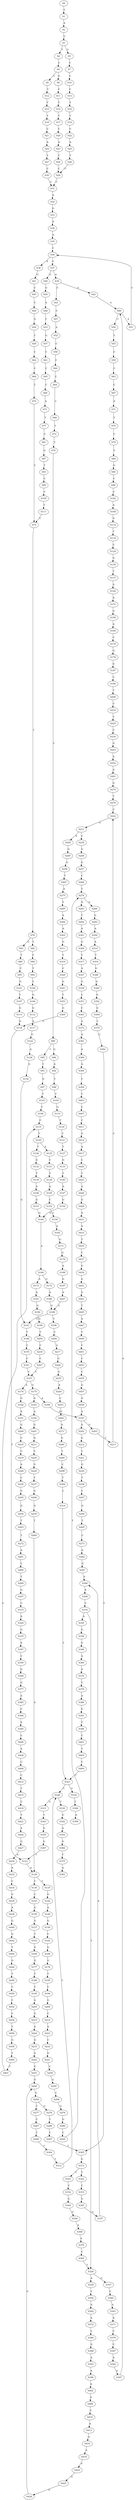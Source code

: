 strict digraph  {
	S0 -> S1 [ label = C ];
	S1 -> S2 [ label = A ];
	S2 -> S3 [ label = C ];
	S3 -> S4 [ label = T ];
	S3 -> S5 [ label = G ];
	S4 -> S6 [ label = C ];
	S5 -> S7 [ label = C ];
	S6 -> S8 [ label = G ];
	S6 -> S9 [ label = C ];
	S7 -> S10 [ label = C ];
	S8 -> S11 [ label = C ];
	S9 -> S12 [ label = T ];
	S10 -> S13 [ label = C ];
	S11 -> S14 [ label = T ];
	S12 -> S15 [ label = T ];
	S13 -> S16 [ label = T ];
	S14 -> S17 [ label = T ];
	S15 -> S18 [ label = T ];
	S16 -> S19 [ label = T ];
	S17 -> S20 [ label = C ];
	S18 -> S21 [ label = C ];
	S19 -> S22 [ label = C ];
	S20 -> S23 [ label = A ];
	S21 -> S24 [ label = A ];
	S22 -> S25 [ label = A ];
	S23 -> S26 [ label = T ];
	S24 -> S27 [ label = T ];
	S25 -> S28 [ label = T ];
	S26 -> S29 [ label = C ];
	S27 -> S30 [ label = C ];
	S28 -> S29 [ label = C ];
	S29 -> S31 [ label = C ];
	S30 -> S31 [ label = C ];
	S31 -> S32 [ label = A ];
	S32 -> S33 [ label = G ];
	S33 -> S34 [ label = A ];
	S34 -> S35 [ label = A ];
	S35 -> S36 [ label = C ];
	S36 -> S37 [ label = C ];
	S36 -> S38 [ label = A ];
	S37 -> S39 [ label = A ];
	S37 -> S40 [ label = G ];
	S38 -> S41 [ label = G ];
	S39 -> S42 [ label = G ];
	S39 -> S43 [ label = C ];
	S40 -> S44 [ label = G ];
	S41 -> S45 [ label = C ];
	S42 -> S46 [ label = A ];
	S43 -> S47 [ label = C ];
	S44 -> S48 [ label = A ];
	S45 -> S49 [ label = C ];
	S46 -> S50 [ label = C ];
	S46 -> S51 [ label = A ];
	S47 -> S52 [ label = A ];
	S48 -> S53 [ label = C ];
	S49 -> S54 [ label = G ];
	S50 -> S55 [ label = T ];
	S51 -> S36 [ label = C ];
	S52 -> S56 [ label = C ];
	S53 -> S57 [ label = G ];
	S54 -> S58 [ label = T ];
	S55 -> S59 [ label = C ];
	S56 -> S60 [ label = C ];
	S57 -> S61 [ label = C ];
	S58 -> S62 [ label = C ];
	S59 -> S63 [ label = C ];
	S60 -> S64 [ label = C ];
	S61 -> S65 [ label = C ];
	S62 -> S66 [ label = C ];
	S63 -> S67 [ label = C ];
	S64 -> S68 [ label = C ];
	S65 -> S69 [ label = C ];
	S66 -> S70 [ label = T ];
	S67 -> S71 [ label = A ];
	S68 -> S72 [ label = T ];
	S69 -> S73 [ label = A ];
	S70 -> S74 [ label = C ];
	S71 -> S75 [ label = T ];
	S72 -> S76 [ label = T ];
	S73 -> S77 [ label = T ];
	S74 -> S78 [ label = T ];
	S75 -> S79 [ label = C ];
	S76 -> S80 [ label = C ];
	S77 -> S81 [ label = C ];
	S78 -> S82 [ label = T ];
	S78 -> S83 [ label = G ];
	S79 -> S84 [ label = T ];
	S80 -> S85 [ label = C ];
	S80 -> S86 [ label = G ];
	S81 -> S87 [ label = G ];
	S82 -> S88 [ label = C ];
	S83 -> S89 [ label = T ];
	S84 -> S90 [ label = G ];
	S85 -> S91 [ label = T ];
	S86 -> S92 [ label = A ];
	S87 -> S93 [ label = T ];
	S88 -> S94 [ label = T ];
	S89 -> S95 [ label = C ];
	S90 -> S96 [ label = C ];
	S91 -> S97 [ label = G ];
	S92 -> S98 [ label = T ];
	S93 -> S99 [ label = C ];
	S94 -> S100 [ label = C ];
	S95 -> S101 [ label = G ];
	S96 -> S102 [ label = C ];
	S97 -> S103 [ label = T ];
	S98 -> S104 [ label = C ];
	S99 -> S105 [ label = C ];
	S100 -> S106 [ label = G ];
	S101 -> S107 [ label = T ];
	S102 -> S108 [ label = A ];
	S103 -> S109 [ label = C ];
	S104 -> S110 [ label = G ];
	S105 -> S111 [ label = T ];
	S106 -> S112 [ label = G ];
	S107 -> S113 [ label = G ];
	S108 -> S114 [ label = G ];
	S109 -> S115 [ label = C ];
	S110 -> S116 [ label = T ];
	S111 -> S74 [ label = C ];
	S112 -> S117 [ label = A ];
	S113 -> S118 [ label = G ];
	S114 -> S119 [ label = T ];
	S115 -> S120 [ label = T ];
	S116 -> S121 [ label = T ];
	S117 -> S122 [ label = G ];
	S118 -> S123 [ label = T ];
	S119 -> S124 [ label = C ];
	S120 -> S125 [ label = A ];
	S120 -> S126 [ label = T ];
	S121 -> S127 [ label = T ];
	S122 -> S128 [ label = A ];
	S123 -> S129 [ label = A ];
	S124 -> S130 [ label = G ];
	S125 -> S131 [ label = C ];
	S126 -> S132 [ label = G ];
	S127 -> S133 [ label = G ];
	S128 -> S134 [ label = G ];
	S129 -> S135 [ label = T ];
	S129 -> S136 [ label = C ];
	S130 -> S137 [ label = T ];
	S131 -> S138 [ label = T ];
	S132 -> S139 [ label = T ];
	S133 -> S140 [ label = T ];
	S134 -> S141 [ label = G ];
	S135 -> S142 [ label = G ];
	S136 -> S143 [ label = C ];
	S137 -> S144 [ label = A ];
	S138 -> S145 [ label = A ];
	S139 -> S146 [ label = A ];
	S140 -> S147 [ label = A ];
	S141 -> S148 [ label = T ];
	S142 -> S149 [ label = A ];
	S143 -> S150 [ label = G ];
	S144 -> S151 [ label = A ];
	S145 -> S152 [ label = C ];
	S146 -> S153 [ label = G ];
	S147 -> S154 [ label = G ];
	S148 -> S155 [ label = C ];
	S149 -> S156 [ label = G ];
	S150 -> S157 [ label = G ];
	S151 -> S158 [ label = G ];
	S152 -> S159 [ label = C ];
	S153 -> S160 [ label = G ];
	S154 -> S160 [ label = G ];
	S155 -> S161 [ label = C ];
	S156 -> S162 [ label = C ];
	S157 -> S163 [ label = T ];
	S158 -> S164 [ label = A ];
	S159 -> S165 [ label = A ];
	S160 -> S166 [ label = A ];
	S161 -> S167 [ label = C ];
	S162 -> S168 [ label = G ];
	S163 -> S169 [ label = G ];
	S164 -> S170 [ label = C ];
	S165 -> S171 [ label = G ];
	S166 -> S172 [ label = G ];
	S166 -> S173 [ label = A ];
	S167 -> S174 [ label = A ];
	S167 -> S175 [ label = G ];
	S168 -> S176 [ label = G ];
	S169 -> S177 [ label = G ];
	S170 -> S178 [ label = G ];
	S171 -> S179 [ label = G ];
	S172 -> S180 [ label = A ];
	S173 -> S181 [ label = A ];
	S174 -> S182 [ label = G ];
	S175 -> S183 [ label = G ];
	S175 -> S184 [ label = A ];
	S176 -> S185 [ label = T ];
	S177 -> S186 [ label = T ];
	S178 -> S187 [ label = G ];
	S179 -> S188 [ label = A ];
	S180 -> S189 [ label = G ];
	S181 -> S190 [ label = G ];
	S182 -> S191 [ label = A ];
	S183 -> S192 [ label = A ];
	S184 -> S193 [ label = A ];
	S185 -> S194 [ label = C ];
	S186 -> S195 [ label = T ];
	S187 -> S196 [ label = C ];
	S188 -> S197 [ label = G ];
	S189 -> S198 [ label = T ];
	S189 -> S141 [ label = G ];
	S190 -> S199 [ label = G ];
	S191 -> S200 [ label = G ];
	S192 -> S201 [ label = G ];
	S193 -> S202 [ label = A ];
	S193 -> S203 [ label = G ];
	S194 -> S204 [ label = G ];
	S195 -> S205 [ label = A ];
	S196 -> S206 [ label = T ];
	S197 -> S207 [ label = A ];
	S198 -> S208 [ label = C ];
	S199 -> S209 [ label = T ];
	S200 -> S210 [ label = C ];
	S201 -> S211 [ label = G ];
	S202 -> S212 [ label = G ];
	S203 -> S213 [ label = T ];
	S204 -> S214 [ label = C ];
	S205 -> S215 [ label = G ];
	S206 -> S216 [ label = C ];
	S207 -> S189 [ label = G ];
	S208 -> S217 [ label = A ];
	S209 -> S218 [ label = C ];
	S210 -> S219 [ label = C ];
	S211 -> S220 [ label = C ];
	S212 -> S221 [ label = T ];
	S213 -> S222 [ label = C ];
	S214 -> S223 [ label = A ];
	S215 -> S224 [ label = A ];
	S216 -> S225 [ label = T ];
	S217 -> S226 [ label = G ];
	S218 -> S227 [ label = C ];
	S219 -> S228 [ label = A ];
	S220 -> S229 [ label = G ];
	S221 -> S230 [ label = G ];
	S222 -> S231 [ label = G ];
	S223 -> S232 [ label = C ];
	S224 -> S233 [ label = A ];
	S225 -> S234 [ label = C ];
	S226 -> S235 [ label = G ];
	S227 -> S167 [ label = C ];
	S228 -> S236 [ label = C ];
	S229 -> S237 [ label = T ];
	S230 -> S238 [ label = T ];
	S231 -> S239 [ label = C ];
	S231 -> S240 [ label = A ];
	S232 -> S241 [ label = G ];
	S233 -> S242 [ label = G ];
	S234 -> S243 [ label = G ];
	S235 -> S244 [ label = A ];
	S236 -> S245 [ label = G ];
	S237 -> S246 [ label = G ];
	S238 -> S247 [ label = C ];
	S239 -> S248 [ label = G ];
	S240 -> S249 [ label = G ];
	S241 -> S250 [ label = C ];
	S242 -> S251 [ label = G ];
	S243 -> S252 [ label = A ];
	S244 -> S253 [ label = C ];
	S245 -> S254 [ label = G ];
	S246 -> S255 [ label = G ];
	S247 -> S256 [ label = G ];
	S248 -> S257 [ label = G ];
	S249 -> S258 [ label = G ];
	S250 -> S259 [ label = G ];
	S251 -> S260 [ label = G ];
	S252 -> S261 [ label = A ];
	S253 -> S262 [ label = C ];
	S254 -> S263 [ label = T ];
	S255 -> S264 [ label = T ];
	S256 -> S265 [ label = T ];
	S257 -> S266 [ label = C ];
	S258 -> S267 [ label = T ];
	S259 -> S268 [ label = C ];
	S260 -> S269 [ label = G ];
	S261 -> S270 [ label = G ];
	S262 -> S271 [ label = A ];
	S263 -> S272 [ label = T ];
	S264 -> S129 [ label = A ];
	S265 -> S273 [ label = C ];
	S266 -> S274 [ label = T ];
	S267 -> S275 [ label = A ];
	S268 -> S276 [ label = G ];
	S269 -> S277 [ label = T ];
	S269 -> S278 [ label = G ];
	S270 -> S279 [ label = T ];
	S271 -> S280 [ label = G ];
	S272 -> S281 [ label = A ];
	S273 -> S282 [ label = G ];
	S274 -> S283 [ label = A ];
	S274 -> S284 [ label = G ];
	S275 -> S285 [ label = T ];
	S276 -> S286 [ label = G ];
	S277 -> S287 [ label = C ];
	S278 -> S288 [ label = T ];
	S279 -> S222 [ label = C ];
	S280 -> S289 [ label = T ];
	S281 -> S290 [ label = C ];
	S282 -> S291 [ label = G ];
	S283 -> S292 [ label = T ];
	S284 -> S293 [ label = G ];
	S285 -> S294 [ label = A ];
	S286 -> S295 [ label = C ];
	S287 -> S296 [ label = T ];
	S288 -> S297 [ label = C ];
	S289 -> S298 [ label = C ];
	S290 -> S299 [ label = T ];
	S291 -> S300 [ label = A ];
	S292 -> S301 [ label = A ];
	S293 -> S302 [ label = A ];
	S294 -> S303 [ label = A ];
	S295 -> S274 [ label = T ];
	S296 -> S304 [ label = C ];
	S297 -> S305 [ label = C ];
	S298 -> S306 [ label = T ];
	S299 -> S307 [ label = G ];
	S300 -> S308 [ label = A ];
	S301 -> S309 [ label = G ];
	S302 -> S310 [ label = A ];
	S303 -> S311 [ label = G ];
	S304 -> S312 [ label = T ];
	S305 -> S313 [ label = G ];
	S306 -> S314 [ label = C ];
	S307 -> S315 [ label = C ];
	S308 -> S316 [ label = C ];
	S309 -> S317 [ label = T ];
	S310 -> S318 [ label = T ];
	S311 -> S319 [ label = T ];
	S312 -> S320 [ label = C ];
	S313 -> S321 [ label = C ];
	S313 -> S322 [ label = T ];
	S314 -> S323 [ label = T ];
	S315 -> S324 [ label = A ];
	S316 -> S325 [ label = A ];
	S316 -> S326 [ label = T ];
	S317 -> S327 [ label = A ];
	S318 -> S328 [ label = G ];
	S319 -> S329 [ label = C ];
	S320 -> S330 [ label = T ];
	S320 -> S331 [ label = G ];
	S321 -> S332 [ label = C ];
	S322 -> S333 [ label = C ];
	S323 -> S320 [ label = C ];
	S323 -> S334 [ label = G ];
	S324 -> S335 [ label = G ];
	S325 -> S336 [ label = G ];
	S326 -> S337 [ label = G ];
	S326 -> S338 [ label = A ];
	S327 -> S339 [ label = G ];
	S328 -> S340 [ label = G ];
	S329 -> S341 [ label = G ];
	S330 -> S342 [ label = G ];
	S331 -> S343 [ label = T ];
	S332 -> S344 [ label = G ];
	S333 -> S345 [ label = G ];
	S334 -> S346 [ label = T ];
	S335 -> S347 [ label = A ];
	S336 -> S348 [ label = G ];
	S337 -> S349 [ label = C ];
	S338 -> S350 [ label = C ];
	S339 -> S351 [ label = C ];
	S340 -> S352 [ label = G ];
	S341 -> S353 [ label = T ];
	S342 -> S354 [ label = A ];
	S343 -> S355 [ label = G ];
	S344 -> S356 [ label = G ];
	S345 -> S357 [ label = G ];
	S346 -> S358 [ label = A ];
	S347 -> S359 [ label = C ];
	S348 -> S360 [ label = A ];
	S349 -> S361 [ label = A ];
	S350 -> S362 [ label = A ];
	S351 -> S363 [ label = C ];
	S352 -> S364 [ label = G ];
	S353 -> S365 [ label = G ];
	S354 -> S366 [ label = G ];
	S355 -> S367 [ label = G ];
	S356 -> S368 [ label = A ];
	S357 -> S300 [ label = A ];
	S359 -> S369 [ label = G ];
	S360 -> S370 [ label = A ];
	S361 -> S371 [ label = A ];
	S362 -> S372 [ label = A ];
	S363 -> S373 [ label = G ];
	S364 -> S374 [ label = T ];
	S365 -> S118 [ label = G ];
	S366 -> S375 [ label = T ];
	S367 -> S123 [ label = T ];
	S368 -> S376 [ label = A ];
	S369 -> S377 [ label = G ];
	S370 -> S378 [ label = T ];
	S371 -> S379 [ label = C ];
	S372 -> S380 [ label = C ];
	S373 -> S381 [ label = A ];
	S374 -> S382 [ label = C ];
	S375 -> S383 [ label = A ];
	S376 -> S384 [ label = C ];
	S377 -> S385 [ label = A ];
	S378 -> S386 [ label = A ];
	S379 -> S387 [ label = C ];
	S380 -> S388 [ label = G ];
	S381 -> S389 [ label = A ];
	S382 -> S305 [ label = C ];
	S384 -> S326 [ label = T ];
	S385 -> S390 [ label = C ];
	S386 -> S391 [ label = G ];
	S387 -> S392 [ label = A ];
	S388 -> S393 [ label = A ];
	S389 -> S394 [ label = A ];
	S390 -> S395 [ label = A ];
	S391 -> S396 [ label = T ];
	S392 -> S397 [ label = G ];
	S393 -> S398 [ label = A ];
	S394 -> S399 [ label = C ];
	S395 -> S400 [ label = C ];
	S396 -> S401 [ label = C ];
	S397 -> S46 [ label = A ];
	S398 -> S402 [ label = A ];
	S399 -> S403 [ label = C ];
	S400 -> S404 [ label = A ];
	S401 -> S405 [ label = T ];
	S402 -> S406 [ label = A ];
	S403 -> S407 [ label = C ];
	S404 -> S408 [ label = C ];
	S405 -> S409 [ label = C ];
	S406 -> S410 [ label = C ];
	S407 -> S411 [ label = C ];
	S408 -> S412 [ label = C ];
	S409 -> S323 [ label = T ];
	S410 -> S413 [ label = A ];
	S411 -> S414 [ label = G ];
	S412 -> S415 [ label = T ];
	S413 -> S416 [ label = G ];
	S414 -> S417 [ label = A ];
	S415 -> S418 [ label = C ];
	S416 -> S419 [ label = A ];
	S417 -> S420 [ label = C ];
	S418 -> S421 [ label = T ];
	S419 -> S422 [ label = A ];
	S420 -> S423 [ label = T ];
	S421 -> S424 [ label = A ];
	S422 -> S425 [ label = G ];
	S423 -> S426 [ label = A ];
	S424 -> S427 [ label = G ];
	S425 -> S428 [ label = G ];
	S426 -> S429 [ label = G ];
	S427 -> S430 [ label = A ];
	S428 -> S260 [ label = G ];
	S429 -> S431 [ label = A ];
	S430 -> S432 [ label = A ];
	S431 -> S433 [ label = A ];
	S432 -> S434 [ label = C ];
	S433 -> S435 [ label = T ];
	S434 -> S436 [ label = G ];
	S435 -> S437 [ label = C ];
	S436 -> S438 [ label = A ];
	S437 -> S439 [ label = G ];
	S438 -> S440 [ label = G ];
	S439 -> S441 [ label = G ];
	S440 -> S442 [ label = G ];
	S441 -> S443 [ label = G ];
	S442 -> S444 [ label = T ];
	S443 -> S445 [ label = T ];
	S444 -> S446 [ label = G ];
	S445 -> S447 [ label = A ];
	S446 -> S448 [ label = T ];
	S447 -> S449 [ label = T ];
	S448 -> S450 [ label = C ];
	S449 -> S451 [ label = C ];
	S450 -> S452 [ label = C ];
	S451 -> S453 [ label = C ];
	S452 -> S454 [ label = C ];
	S453 -> S455 [ label = C ];
	S454 -> S456 [ label = T ];
	S455 -> S457 [ label = G ];
	S456 -> S458 [ label = G ];
	S457 -> S459 [ label = A ];
	S458 -> S460 [ label = T ];
	S459 -> S193 [ label = A ];
	S460 -> S461 [ label = C ];
	S461 -> S115 [ label = C ];
}
